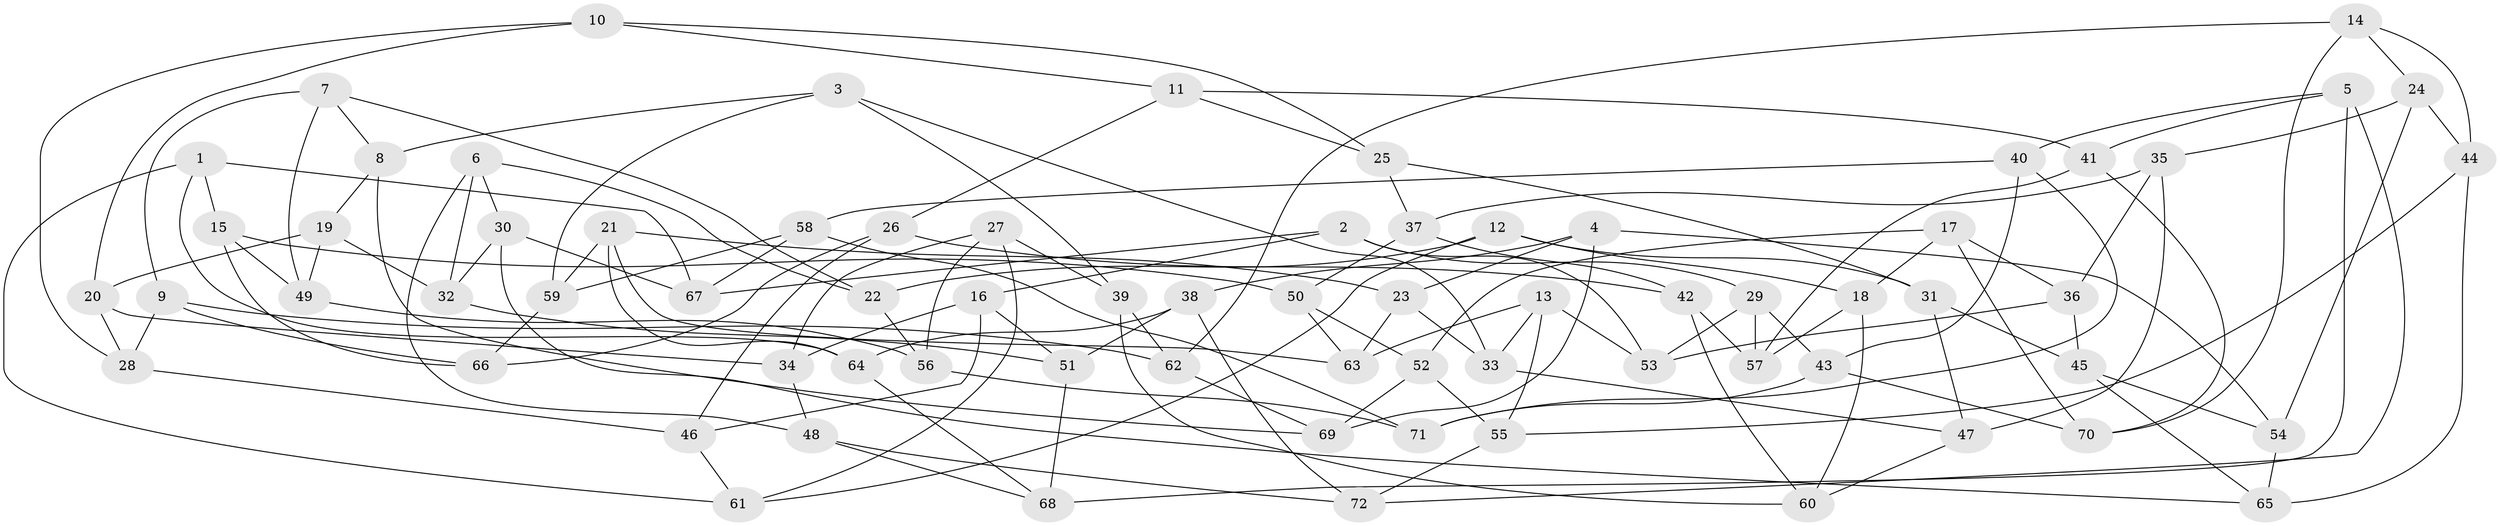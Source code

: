 // coarse degree distribution, {3: 0.32142857142857145, 4: 0.2857142857142857, 5: 0.10714285714285714, 6: 0.10714285714285714, 8: 0.10714285714285714, 7: 0.07142857142857142}
// Generated by graph-tools (version 1.1) at 2025/02/03/04/25 22:02:30]
// undirected, 72 vertices, 144 edges
graph export_dot {
graph [start="1"]
  node [color=gray90,style=filled];
  1;
  2;
  3;
  4;
  5;
  6;
  7;
  8;
  9;
  10;
  11;
  12;
  13;
  14;
  15;
  16;
  17;
  18;
  19;
  20;
  21;
  22;
  23;
  24;
  25;
  26;
  27;
  28;
  29;
  30;
  31;
  32;
  33;
  34;
  35;
  36;
  37;
  38;
  39;
  40;
  41;
  42;
  43;
  44;
  45;
  46;
  47;
  48;
  49;
  50;
  51;
  52;
  53;
  54;
  55;
  56;
  57;
  58;
  59;
  60;
  61;
  62;
  63;
  64;
  65;
  66;
  67;
  68;
  69;
  70;
  71;
  72;
  1 -- 61;
  1 -- 15;
  1 -- 64;
  1 -- 67;
  2 -- 67;
  2 -- 16;
  2 -- 53;
  2 -- 29;
  3 -- 33;
  3 -- 59;
  3 -- 39;
  3 -- 8;
  4 -- 69;
  4 -- 54;
  4 -- 38;
  4 -- 23;
  5 -- 41;
  5 -- 68;
  5 -- 40;
  5 -- 72;
  6 -- 32;
  6 -- 22;
  6 -- 48;
  6 -- 30;
  7 -- 9;
  7 -- 49;
  7 -- 22;
  7 -- 8;
  8 -- 19;
  8 -- 69;
  9 -- 28;
  9 -- 62;
  9 -- 66;
  10 -- 25;
  10 -- 20;
  10 -- 28;
  10 -- 11;
  11 -- 41;
  11 -- 25;
  11 -- 26;
  12 -- 22;
  12 -- 61;
  12 -- 31;
  12 -- 18;
  13 -- 53;
  13 -- 55;
  13 -- 33;
  13 -- 63;
  14 -- 62;
  14 -- 44;
  14 -- 24;
  14 -- 70;
  15 -- 50;
  15 -- 49;
  15 -- 66;
  16 -- 46;
  16 -- 51;
  16 -- 34;
  17 -- 70;
  17 -- 18;
  17 -- 52;
  17 -- 36;
  18 -- 60;
  18 -- 57;
  19 -- 20;
  19 -- 32;
  19 -- 49;
  20 -- 28;
  20 -- 34;
  21 -- 63;
  21 -- 59;
  21 -- 23;
  21 -- 64;
  22 -- 56;
  23 -- 33;
  23 -- 63;
  24 -- 54;
  24 -- 35;
  24 -- 44;
  25 -- 31;
  25 -- 37;
  26 -- 66;
  26 -- 42;
  26 -- 46;
  27 -- 34;
  27 -- 56;
  27 -- 61;
  27 -- 39;
  28 -- 46;
  29 -- 53;
  29 -- 43;
  29 -- 57;
  30 -- 65;
  30 -- 67;
  30 -- 32;
  31 -- 47;
  31 -- 45;
  32 -- 51;
  33 -- 47;
  34 -- 48;
  35 -- 47;
  35 -- 36;
  35 -- 37;
  36 -- 53;
  36 -- 45;
  37 -- 50;
  37 -- 42;
  38 -- 51;
  38 -- 64;
  38 -- 72;
  39 -- 62;
  39 -- 60;
  40 -- 58;
  40 -- 43;
  40 -- 71;
  41 -- 70;
  41 -- 57;
  42 -- 57;
  42 -- 60;
  43 -- 70;
  43 -- 71;
  44 -- 65;
  44 -- 55;
  45 -- 54;
  45 -- 65;
  46 -- 61;
  47 -- 60;
  48 -- 68;
  48 -- 72;
  49 -- 56;
  50 -- 52;
  50 -- 63;
  51 -- 68;
  52 -- 55;
  52 -- 69;
  54 -- 65;
  55 -- 72;
  56 -- 71;
  58 -- 59;
  58 -- 67;
  58 -- 71;
  59 -- 66;
  62 -- 69;
  64 -- 68;
}
